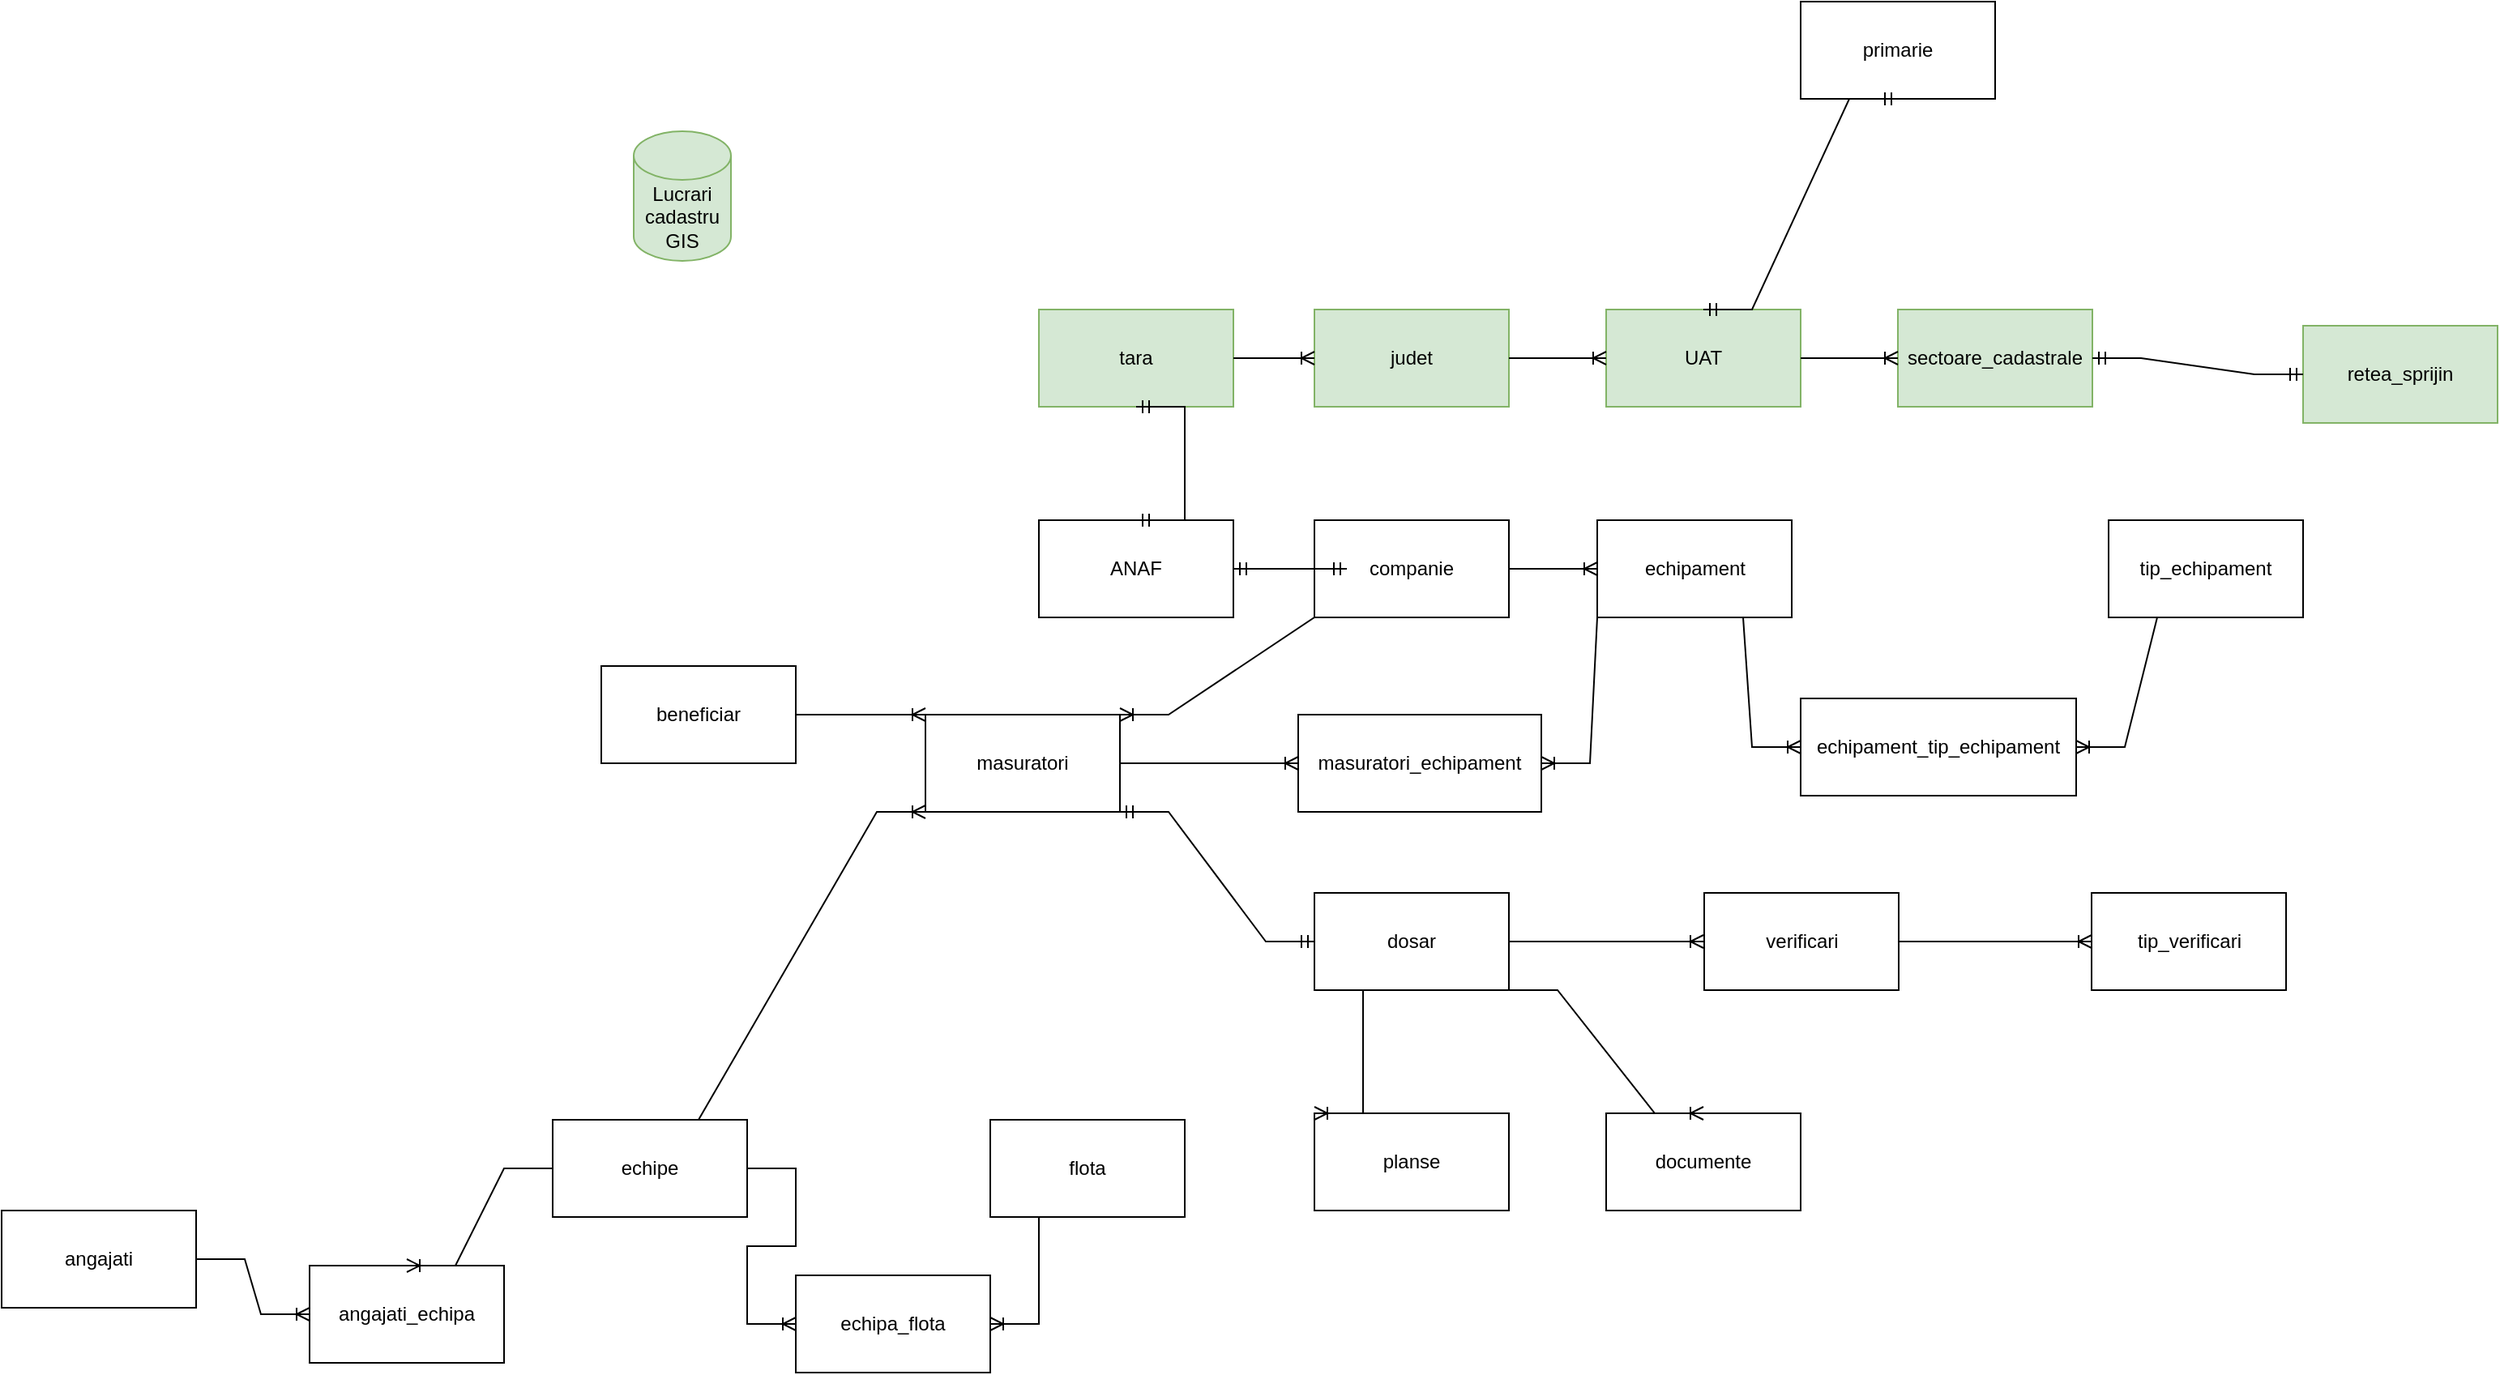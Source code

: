 <mxfile version="22.0.8" type="github">
  <diagram name="Page-1" id="rHPiOQcR7RbbjUKlONSj">
    <mxGraphModel dx="3034" dy="1955" grid="1" gridSize="10" guides="1" tooltips="1" connect="1" arrows="1" fold="1" page="1" pageScale="1" pageWidth="1169" pageHeight="827" math="0" shadow="0">
      <root>
        <mxCell id="0" />
        <mxCell id="1" parent="0" />
        <mxCell id="cDgp1Jf9m2benmzWls4r-1" value="Lucrari cadastru GIS" style="shape=cylinder3;whiteSpace=wrap;html=1;boundedLbl=1;backgroundOutline=1;size=15;fillColor=#d5e8d4;strokeColor=#82b366;" vertex="1" parent="1">
          <mxGeometry x="-70" y="-90" width="60" height="80" as="geometry" />
        </mxCell>
        <mxCell id="cDgp1Jf9m2benmzWls4r-2" value="UAT" style="rounded=0;whiteSpace=wrap;html=1;fillColor=#d5e8d4;strokeColor=#82b366;" vertex="1" parent="1">
          <mxGeometry x="530" y="20" width="120" height="60" as="geometry" />
        </mxCell>
        <mxCell id="cDgp1Jf9m2benmzWls4r-3" value="retea_sprijin" style="rounded=0;whiteSpace=wrap;html=1;fillColor=#d5e8d4;strokeColor=#82b366;" vertex="1" parent="1">
          <mxGeometry x="960" y="30" width="120" height="60" as="geometry" />
        </mxCell>
        <mxCell id="cDgp1Jf9m2benmzWls4r-4" value="echipe" style="rounded=0;whiteSpace=wrap;html=1;" vertex="1" parent="1">
          <mxGeometry x="-120" y="520" width="120" height="60" as="geometry" />
        </mxCell>
        <mxCell id="cDgp1Jf9m2benmzWls4r-5" value="angajati" style="rounded=0;whiteSpace=wrap;html=1;" vertex="1" parent="1">
          <mxGeometry x="-460" y="576" width="120" height="60" as="geometry" />
        </mxCell>
        <mxCell id="cDgp1Jf9m2benmzWls4r-6" value="echipament" style="rounded=0;whiteSpace=wrap;html=1;" vertex="1" parent="1">
          <mxGeometry x="524.5" y="150" width="120" height="60" as="geometry" />
        </mxCell>
        <mxCell id="cDgp1Jf9m2benmzWls4r-8" value="flota" style="rounded=0;whiteSpace=wrap;html=1;" vertex="1" parent="1">
          <mxGeometry x="150" y="520" width="120" height="60" as="geometry" />
        </mxCell>
        <mxCell id="cDgp1Jf9m2benmzWls4r-9" value="documente" style="rounded=0;whiteSpace=wrap;html=1;" vertex="1" parent="1">
          <mxGeometry x="530" y="516" width="120" height="60" as="geometry" />
        </mxCell>
        <mxCell id="cDgp1Jf9m2benmzWls4r-10" value="masuratori" style="rounded=0;whiteSpace=wrap;html=1;" vertex="1" parent="1">
          <mxGeometry x="110" y="270" width="120" height="60" as="geometry" />
        </mxCell>
        <mxCell id="cDgp1Jf9m2benmzWls4r-11" value="primarie" style="rounded=0;whiteSpace=wrap;html=1;" vertex="1" parent="1">
          <mxGeometry x="650" y="-170" width="120" height="60" as="geometry" />
        </mxCell>
        <mxCell id="cDgp1Jf9m2benmzWls4r-12" value="beneficiar" style="rounded=0;whiteSpace=wrap;html=1;" vertex="1" parent="1">
          <mxGeometry x="-90" y="240" width="120" height="60" as="geometry" />
        </mxCell>
        <mxCell id="cDgp1Jf9m2benmzWls4r-13" value="tip_echipament" style="rounded=0;whiteSpace=wrap;html=1;" vertex="1" parent="1">
          <mxGeometry x="840" y="150" width="120" height="60" as="geometry" />
        </mxCell>
        <mxCell id="cDgp1Jf9m2benmzWls4r-14" value="dosar" style="rounded=0;whiteSpace=wrap;html=1;" vertex="1" parent="1">
          <mxGeometry x="350" y="380" width="120" height="60" as="geometry" />
        </mxCell>
        <mxCell id="cDgp1Jf9m2benmzWls4r-15" value="planse" style="rounded=0;whiteSpace=wrap;html=1;" vertex="1" parent="1">
          <mxGeometry x="350" y="516" width="120" height="60" as="geometry" />
        </mxCell>
        <mxCell id="cDgp1Jf9m2benmzWls4r-17" value="tip_verificari" style="rounded=0;whiteSpace=wrap;html=1;" vertex="1" parent="1">
          <mxGeometry x="829.5" y="380" width="120" height="60" as="geometry" />
        </mxCell>
        <mxCell id="cDgp1Jf9m2benmzWls4r-21" value="sectoare_cadastrale" style="rounded=0;whiteSpace=wrap;html=1;fillColor=#d5e8d4;strokeColor=#82b366;" vertex="1" parent="1">
          <mxGeometry x="710" y="20" width="120" height="60" as="geometry" />
        </mxCell>
        <mxCell id="cDgp1Jf9m2benmzWls4r-22" value="" style="edgeStyle=entityRelationEdgeStyle;fontSize=12;html=1;endArrow=ERoneToMany;rounded=0;entryX=0;entryY=0.5;entryDx=0;entryDy=0;exitX=1;exitY=0.5;exitDx=0;exitDy=0;" edge="1" parent="1" source="cDgp1Jf9m2benmzWls4r-2" target="cDgp1Jf9m2benmzWls4r-21">
          <mxGeometry width="100" height="100" relative="1" as="geometry">
            <mxPoint x="310" y="190" as="sourcePoint" />
            <mxPoint x="410" y="90" as="targetPoint" />
            <Array as="points">
              <mxPoint x="330" y="130" />
            </Array>
          </mxGeometry>
        </mxCell>
        <mxCell id="cDgp1Jf9m2benmzWls4r-23" value="judet" style="rounded=0;whiteSpace=wrap;html=1;fillColor=#d5e8d4;strokeColor=#82b366;" vertex="1" parent="1">
          <mxGeometry x="350" y="20" width="120" height="60" as="geometry" />
        </mxCell>
        <mxCell id="cDgp1Jf9m2benmzWls4r-24" value="" style="edgeStyle=entityRelationEdgeStyle;fontSize=12;html=1;endArrow=ERoneToMany;rounded=0;entryX=0;entryY=0.5;entryDx=0;entryDy=0;exitX=1;exitY=0.5;exitDx=0;exitDy=0;" edge="1" parent="1" source="cDgp1Jf9m2benmzWls4r-23" target="cDgp1Jf9m2benmzWls4r-2">
          <mxGeometry width="100" height="100" relative="1" as="geometry">
            <mxPoint x="320" y="310" as="sourcePoint" />
            <mxPoint x="420" y="210" as="targetPoint" />
          </mxGeometry>
        </mxCell>
        <mxCell id="cDgp1Jf9m2benmzWls4r-25" value="tara" style="rounded=0;whiteSpace=wrap;html=1;fillColor=#d5e8d4;strokeColor=#82b366;" vertex="1" parent="1">
          <mxGeometry x="180" y="20" width="120" height="60" as="geometry" />
        </mxCell>
        <mxCell id="cDgp1Jf9m2benmzWls4r-26" value="" style="edgeStyle=entityRelationEdgeStyle;fontSize=12;html=1;endArrow=ERoneToMany;rounded=0;exitX=1;exitY=0.5;exitDx=0;exitDy=0;entryX=0;entryY=0.5;entryDx=0;entryDy=0;entryPerimeter=0;" edge="1" parent="1" source="cDgp1Jf9m2benmzWls4r-25" target="cDgp1Jf9m2benmzWls4r-23">
          <mxGeometry width="100" height="100" relative="1" as="geometry">
            <mxPoint x="530" y="320" as="sourcePoint" />
            <mxPoint x="170" y="130" as="targetPoint" />
            <Array as="points">
              <mxPoint x="630" y="260" />
            </Array>
          </mxGeometry>
        </mxCell>
        <mxCell id="cDgp1Jf9m2benmzWls4r-27" value="companie" style="rounded=0;whiteSpace=wrap;html=1;" vertex="1" parent="1">
          <mxGeometry x="350" y="150" width="120" height="60" as="geometry" />
        </mxCell>
        <mxCell id="cDgp1Jf9m2benmzWls4r-28" value="" style="edgeStyle=entityRelationEdgeStyle;fontSize=12;html=1;endArrow=ERoneToMany;rounded=0;exitX=1;exitY=0.5;exitDx=0;exitDy=0;entryX=0;entryY=0.5;entryDx=0;entryDy=0;" edge="1" parent="1" source="cDgp1Jf9m2benmzWls4r-27" target="cDgp1Jf9m2benmzWls4r-6">
          <mxGeometry width="100" height="100" relative="1" as="geometry">
            <mxPoint x="710" y="330" as="sourcePoint" />
            <mxPoint x="810" y="230" as="targetPoint" />
          </mxGeometry>
        </mxCell>
        <mxCell id="cDgp1Jf9m2benmzWls4r-29" value="ANAF" style="rounded=0;whiteSpace=wrap;html=1;" vertex="1" parent="1">
          <mxGeometry x="180" y="150" width="120" height="60" as="geometry" />
        </mxCell>
        <mxCell id="cDgp1Jf9m2benmzWls4r-30" value="" style="edgeStyle=entityRelationEdgeStyle;fontSize=12;html=1;endArrow=ERmandOne;startArrow=ERmandOne;rounded=0;exitX=1;exitY=0.5;exitDx=0;exitDy=0;" edge="1" parent="1" source="cDgp1Jf9m2benmzWls4r-29">
          <mxGeometry width="100" height="100" relative="1" as="geometry">
            <mxPoint x="600" y="320" as="sourcePoint" />
            <mxPoint x="370" y="180" as="targetPoint" />
          </mxGeometry>
        </mxCell>
        <mxCell id="cDgp1Jf9m2benmzWls4r-31" value="" style="edgeStyle=entityRelationEdgeStyle;fontSize=12;html=1;endArrow=ERmandOne;startArrow=ERmandOne;rounded=0;exitX=0.5;exitY=0;exitDx=0;exitDy=0;entryX=0.5;entryY=1;entryDx=0;entryDy=0;" edge="1" parent="1" source="cDgp1Jf9m2benmzWls4r-29" target="cDgp1Jf9m2benmzWls4r-25">
          <mxGeometry width="100" height="100" relative="1" as="geometry">
            <mxPoint x="470" y="310" as="sourcePoint" />
            <mxPoint x="570" y="210" as="targetPoint" />
          </mxGeometry>
        </mxCell>
        <mxCell id="cDgp1Jf9m2benmzWls4r-33" value="" style="edgeStyle=entityRelationEdgeStyle;fontSize=12;html=1;endArrow=ERoneToMany;rounded=0;exitX=0.25;exitY=1;exitDx=0;exitDy=0;entryX=1;entryY=0;entryDx=0;entryDy=0;" edge="1" parent="1" source="cDgp1Jf9m2benmzWls4r-27" target="cDgp1Jf9m2benmzWls4r-10">
          <mxGeometry width="100" height="100" relative="1" as="geometry">
            <mxPoint x="360" y="330" as="sourcePoint" />
            <mxPoint x="460" y="230" as="targetPoint" />
          </mxGeometry>
        </mxCell>
        <mxCell id="cDgp1Jf9m2benmzWls4r-34" value="masuratori_echipament" style="rounded=0;whiteSpace=wrap;html=1;" vertex="1" parent="1">
          <mxGeometry x="340" y="270" width="150" height="60" as="geometry" />
        </mxCell>
        <mxCell id="cDgp1Jf9m2benmzWls4r-35" value="" style="edgeStyle=entityRelationEdgeStyle;fontSize=12;html=1;endArrow=ERoneToMany;rounded=0;exitX=1;exitY=0.5;exitDx=0;exitDy=0;entryX=0;entryY=0.5;entryDx=0;entryDy=0;" edge="1" parent="1" source="cDgp1Jf9m2benmzWls4r-10" target="cDgp1Jf9m2benmzWls4r-34">
          <mxGeometry width="100" height="100" relative="1" as="geometry">
            <mxPoint x="250" y="400" as="sourcePoint" />
            <mxPoint x="350" y="300" as="targetPoint" />
          </mxGeometry>
        </mxCell>
        <mxCell id="cDgp1Jf9m2benmzWls4r-36" value="" style="edgeStyle=entityRelationEdgeStyle;fontSize=12;html=1;endArrow=ERoneToMany;rounded=0;exitX=0.25;exitY=1;exitDx=0;exitDy=0;entryX=1;entryY=0.5;entryDx=0;entryDy=0;" edge="1" parent="1" source="cDgp1Jf9m2benmzWls4r-6" target="cDgp1Jf9m2benmzWls4r-34">
          <mxGeometry width="100" height="100" relative="1" as="geometry">
            <mxPoint x="530" y="350" as="sourcePoint" />
            <mxPoint x="630" y="250" as="targetPoint" />
          </mxGeometry>
        </mxCell>
        <mxCell id="cDgp1Jf9m2benmzWls4r-37" value="angajati_echipa" style="rounded=0;whiteSpace=wrap;html=1;" vertex="1" parent="1">
          <mxGeometry x="-270" y="610" width="120" height="60" as="geometry" />
        </mxCell>
        <mxCell id="cDgp1Jf9m2benmzWls4r-38" value="" style="edgeStyle=entityRelationEdgeStyle;fontSize=12;html=1;endArrow=ERoneToMany;rounded=0;entryX=0;entryY=0.5;entryDx=0;entryDy=0;" edge="1" parent="1" source="cDgp1Jf9m2benmzWls4r-5" target="cDgp1Jf9m2benmzWls4r-37">
          <mxGeometry width="100" height="100" relative="1" as="geometry">
            <mxPoint x="-130" y="666" as="sourcePoint" />
            <mxPoint x="-30" y="566" as="targetPoint" />
            <Array as="points">
              <mxPoint x="-190" y="606" />
              <mxPoint x="-270" y="616" />
            </Array>
          </mxGeometry>
        </mxCell>
        <mxCell id="cDgp1Jf9m2benmzWls4r-39" value="" style="edgeStyle=entityRelationEdgeStyle;fontSize=12;html=1;endArrow=ERoneToMany;rounded=0;exitX=0;exitY=0.5;exitDx=0;exitDy=0;entryX=0.5;entryY=0;entryDx=0;entryDy=0;" edge="1" parent="1" source="cDgp1Jf9m2benmzWls4r-4" target="cDgp1Jf9m2benmzWls4r-37">
          <mxGeometry width="100" height="100" relative="1" as="geometry">
            <mxPoint x="170" y="600" as="sourcePoint" />
            <mxPoint x="270" y="500" as="targetPoint" />
          </mxGeometry>
        </mxCell>
        <mxCell id="cDgp1Jf9m2benmzWls4r-40" value="" style="edgeStyle=entityRelationEdgeStyle;fontSize=12;html=1;endArrow=ERoneToMany;rounded=0;exitX=0.5;exitY=0;exitDx=0;exitDy=0;entryX=0;entryY=1;entryDx=0;entryDy=0;" edge="1" parent="1" source="cDgp1Jf9m2benmzWls4r-4" target="cDgp1Jf9m2benmzWls4r-10">
          <mxGeometry width="100" height="100" relative="1" as="geometry">
            <mxPoint x="440" y="450" as="sourcePoint" />
            <mxPoint x="540" y="350" as="targetPoint" />
          </mxGeometry>
        </mxCell>
        <mxCell id="cDgp1Jf9m2benmzWls4r-41" value="echipa_flota" style="rounded=0;whiteSpace=wrap;html=1;" vertex="1" parent="1">
          <mxGeometry x="30" y="616" width="120" height="60" as="geometry" />
        </mxCell>
        <mxCell id="cDgp1Jf9m2benmzWls4r-42" value="" style="edgeStyle=entityRelationEdgeStyle;fontSize=12;html=1;endArrow=ERoneToMany;rounded=0;exitX=1;exitY=0.5;exitDx=0;exitDy=0;entryX=0;entryY=0.5;entryDx=0;entryDy=0;" edge="1" parent="1" source="cDgp1Jf9m2benmzWls4r-4" target="cDgp1Jf9m2benmzWls4r-41">
          <mxGeometry width="100" height="100" relative="1" as="geometry">
            <mxPoint x="70" y="696" as="sourcePoint" />
            <mxPoint x="170" y="596" as="targetPoint" />
          </mxGeometry>
        </mxCell>
        <mxCell id="cDgp1Jf9m2benmzWls4r-43" value="" style="edgeStyle=entityRelationEdgeStyle;fontSize=12;html=1;endArrow=ERoneToMany;rounded=0;exitX=0.5;exitY=1;exitDx=0;exitDy=0;entryX=1;entryY=0.5;entryDx=0;entryDy=0;" edge="1" parent="1" source="cDgp1Jf9m2benmzWls4r-8" target="cDgp1Jf9m2benmzWls4r-41">
          <mxGeometry width="100" height="100" relative="1" as="geometry">
            <mxPoint x="70" y="696" as="sourcePoint" />
            <mxPoint x="170" y="596" as="targetPoint" />
          </mxGeometry>
        </mxCell>
        <mxCell id="cDgp1Jf9m2benmzWls4r-45" value="" style="edgeStyle=entityRelationEdgeStyle;fontSize=12;html=1;endArrow=ERmandOne;startArrow=ERmandOne;rounded=0;entryX=1;entryY=0.5;entryDx=0;entryDy=0;exitX=0;exitY=0.5;exitDx=0;exitDy=0;" edge="1" parent="1" source="cDgp1Jf9m2benmzWls4r-3" target="cDgp1Jf9m2benmzWls4r-21">
          <mxGeometry width="100" height="100" relative="1" as="geometry">
            <mxPoint x="880" y="200" as="sourcePoint" />
            <mxPoint x="980" y="100" as="targetPoint" />
          </mxGeometry>
        </mxCell>
        <mxCell id="cDgp1Jf9m2benmzWls4r-46" value="" style="edgeStyle=entityRelationEdgeStyle;fontSize=12;html=1;endArrow=ERmandOne;startArrow=ERmandOne;rounded=0;entryX=0.5;entryY=1;entryDx=0;entryDy=0;exitX=0.5;exitY=0;exitDx=0;exitDy=0;" edge="1" parent="1" source="cDgp1Jf9m2benmzWls4r-2" target="cDgp1Jf9m2benmzWls4r-11">
          <mxGeometry width="100" height="100" relative="1" as="geometry">
            <mxPoint x="530" y="60" as="sourcePoint" />
            <mxPoint x="630" y="-40" as="targetPoint" />
          </mxGeometry>
        </mxCell>
        <mxCell id="cDgp1Jf9m2benmzWls4r-47" value="" style="edgeStyle=entityRelationEdgeStyle;fontSize=12;html=1;endArrow=ERoneToMany;rounded=0;entryX=0;entryY=0;entryDx=0;entryDy=0;exitX=1;exitY=0.5;exitDx=0;exitDy=0;" edge="1" parent="1" source="cDgp1Jf9m2benmzWls4r-12" target="cDgp1Jf9m2benmzWls4r-10">
          <mxGeometry width="100" height="100" relative="1" as="geometry">
            <mxPoint x="10" y="400" as="sourcePoint" />
            <mxPoint x="110" y="300" as="targetPoint" />
          </mxGeometry>
        </mxCell>
        <mxCell id="cDgp1Jf9m2benmzWls4r-48" value="echipament_tip_echipament" style="rounded=0;whiteSpace=wrap;html=1;" vertex="1" parent="1">
          <mxGeometry x="650" y="260" width="170" height="60" as="geometry" />
        </mxCell>
        <mxCell id="cDgp1Jf9m2benmzWls4r-50" value="" style="edgeStyle=entityRelationEdgeStyle;fontSize=12;html=1;endArrow=ERoneToMany;rounded=0;exitX=0.5;exitY=1;exitDx=0;exitDy=0;entryX=0;entryY=0.5;entryDx=0;entryDy=0;" edge="1" parent="1" source="cDgp1Jf9m2benmzWls4r-6" target="cDgp1Jf9m2benmzWls4r-48">
          <mxGeometry width="100" height="100" relative="1" as="geometry">
            <mxPoint x="580" y="310" as="sourcePoint" />
            <mxPoint x="680" y="210" as="targetPoint" />
          </mxGeometry>
        </mxCell>
        <mxCell id="cDgp1Jf9m2benmzWls4r-51" value="" style="edgeStyle=entityRelationEdgeStyle;fontSize=12;html=1;endArrow=ERoneToMany;rounded=0;exitX=0.5;exitY=1;exitDx=0;exitDy=0;entryX=1;entryY=0.5;entryDx=0;entryDy=0;" edge="1" parent="1" source="cDgp1Jf9m2benmzWls4r-13" target="cDgp1Jf9m2benmzWls4r-48">
          <mxGeometry width="100" height="100" relative="1" as="geometry">
            <mxPoint x="910" y="340" as="sourcePoint" />
            <mxPoint x="1010" y="240" as="targetPoint" />
          </mxGeometry>
        </mxCell>
        <mxCell id="cDgp1Jf9m2benmzWls4r-52" value="verificari" style="rounded=0;whiteSpace=wrap;html=1;" vertex="1" parent="1">
          <mxGeometry x="590.5" y="380" width="120" height="60" as="geometry" />
        </mxCell>
        <mxCell id="cDgp1Jf9m2benmzWls4r-53" value="" style="edgeStyle=entityRelationEdgeStyle;fontSize=12;html=1;endArrow=ERoneToMany;rounded=0;exitX=1;exitY=0.5;exitDx=0;exitDy=0;entryX=0;entryY=0.5;entryDx=0;entryDy=0;" edge="1" parent="1" source="cDgp1Jf9m2benmzWls4r-52" target="cDgp1Jf9m2benmzWls4r-17">
          <mxGeometry width="100" height="100" relative="1" as="geometry">
            <mxPoint x="400.5" y="576" as="sourcePoint" />
            <mxPoint x="500.5" y="476" as="targetPoint" />
          </mxGeometry>
        </mxCell>
        <mxCell id="cDgp1Jf9m2benmzWls4r-54" value="" style="edgeStyle=entityRelationEdgeStyle;fontSize=12;html=1;endArrow=ERmandOne;startArrow=ERmandOne;rounded=0;exitX=0;exitY=0.5;exitDx=0;exitDy=0;entryX=1;entryY=1;entryDx=0;entryDy=0;" edge="1" parent="1" source="cDgp1Jf9m2benmzWls4r-14" target="cDgp1Jf9m2benmzWls4r-10">
          <mxGeometry width="100" height="100" relative="1" as="geometry">
            <mxPoint x="440" y="490" as="sourcePoint" />
            <mxPoint x="540" y="390" as="targetPoint" />
          </mxGeometry>
        </mxCell>
        <mxCell id="cDgp1Jf9m2benmzWls4r-55" value="" style="edgeStyle=entityRelationEdgeStyle;fontSize=12;html=1;endArrow=ERoneToMany;rounded=0;exitX=1;exitY=0.5;exitDx=0;exitDy=0;" edge="1" parent="1" source="cDgp1Jf9m2benmzWls4r-14">
          <mxGeometry width="100" height="100" relative="1" as="geometry">
            <mxPoint x="490" y="490" as="sourcePoint" />
            <mxPoint x="590" y="410" as="targetPoint" />
          </mxGeometry>
        </mxCell>
        <mxCell id="cDgp1Jf9m2benmzWls4r-56" value="" style="edgeStyle=entityRelationEdgeStyle;fontSize=12;html=1;endArrow=ERoneToMany;rounded=0;exitX=0;exitY=1;exitDx=0;exitDy=0;entryX=0;entryY=0;entryDx=0;entryDy=0;" edge="1" parent="1" source="cDgp1Jf9m2benmzWls4r-14" target="cDgp1Jf9m2benmzWls4r-15">
          <mxGeometry width="100" height="100" relative="1" as="geometry">
            <mxPoint x="450" y="580" as="sourcePoint" />
            <mxPoint x="330" y="556" as="targetPoint" />
          </mxGeometry>
        </mxCell>
        <mxCell id="cDgp1Jf9m2benmzWls4r-57" value="" style="edgeStyle=entityRelationEdgeStyle;fontSize=12;html=1;endArrow=ERoneToMany;rounded=0;exitX=1;exitY=1;exitDx=0;exitDy=0;entryX=0.5;entryY=0;entryDx=0;entryDy=0;" edge="1" parent="1" source="cDgp1Jf9m2benmzWls4r-14" target="cDgp1Jf9m2benmzWls4r-9">
          <mxGeometry width="100" height="100" relative="1" as="geometry">
            <mxPoint x="300" y="660" as="sourcePoint" />
            <mxPoint x="400" y="560" as="targetPoint" />
          </mxGeometry>
        </mxCell>
      </root>
    </mxGraphModel>
  </diagram>
</mxfile>
